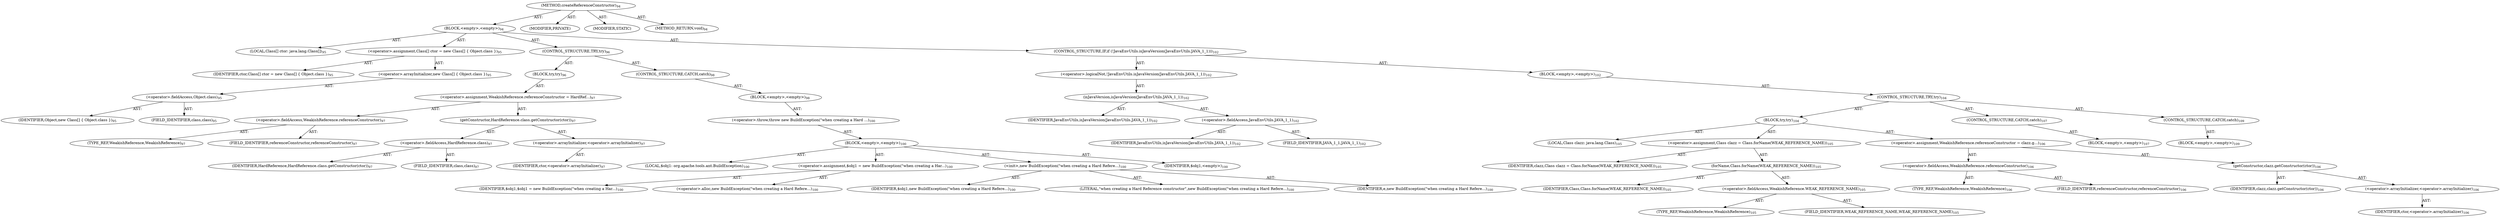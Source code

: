 digraph "createReferenceConstructor" {  
"111669149697" [label = <(METHOD,createReferenceConstructor)<SUB>94</SUB>> ]
"25769803781" [label = <(BLOCK,&lt;empty&gt;,&lt;empty&gt;)<SUB>94</SUB>> ]
"94489280513" [label = <(LOCAL,Class[] ctor: java.lang.Class[])<SUB>95</SUB>> ]
"30064771084" [label = <(&lt;operator&gt;.assignment,Class[] ctor = new Class[] { Object.class })<SUB>95</SUB>> ]
"68719476742" [label = <(IDENTIFIER,ctor,Class[] ctor = new Class[] { Object.class })<SUB>95</SUB>> ]
"30064771085" [label = <(&lt;operator&gt;.arrayInitializer,new Class[] { Object.class })<SUB>95</SUB>> ]
"30064771086" [label = <(&lt;operator&gt;.fieldAccess,Object.class)<SUB>95</SUB>> ]
"68719476743" [label = <(IDENTIFIER,Object,new Class[] { Object.class })<SUB>95</SUB>> ]
"55834574850" [label = <(FIELD_IDENTIFIER,class,class)<SUB>95</SUB>> ]
"47244640259" [label = <(CONTROL_STRUCTURE,TRY,try)<SUB>96</SUB>> ]
"25769803782" [label = <(BLOCK,try,try)<SUB>96</SUB>> ]
"30064771087" [label = <(&lt;operator&gt;.assignment,WeakishReference.referenceConstructor = HardRef...)<SUB>97</SUB>> ]
"30064771088" [label = <(&lt;operator&gt;.fieldAccess,WeakishReference.referenceConstructor)<SUB>97</SUB>> ]
"180388626435" [label = <(TYPE_REF,WeakishReference,WeakishReference)<SUB>97</SUB>> ]
"55834574851" [label = <(FIELD_IDENTIFIER,referenceConstructor,referenceConstructor)<SUB>97</SUB>> ]
"30064771089" [label = <(getConstructor,HardReference.class.getConstructor(ctor))<SUB>97</SUB>> ]
"30064771090" [label = <(&lt;operator&gt;.fieldAccess,HardReference.class)<SUB>97</SUB>> ]
"68719476744" [label = <(IDENTIFIER,HardReference,HardReference.class.getConstructor(ctor))<SUB>97</SUB>> ]
"55834574852" [label = <(FIELD_IDENTIFIER,class,class)<SUB>97</SUB>> ]
"30064771091" [label = <(&lt;operator&gt;.arrayInitializer,&lt;operator&gt;.arrayInitializer)<SUB>97</SUB>> ]
"68719476745" [label = <(IDENTIFIER,ctor,&lt;operator&gt;.arrayInitializer)<SUB>97</SUB>> ]
"47244640260" [label = <(CONTROL_STRUCTURE,CATCH,catch)<SUB>98</SUB>> ]
"25769803783" [label = <(BLOCK,&lt;empty&gt;,&lt;empty&gt;)<SUB>98</SUB>> ]
"30064771092" [label = <(&lt;operator&gt;.throw,throw new BuildException(&quot;when creating a Hard ...)<SUB>100</SUB>> ]
"25769803784" [label = <(BLOCK,&lt;empty&gt;,&lt;empty&gt;)<SUB>100</SUB>> ]
"94489280514" [label = <(LOCAL,$obj1: org.apache.tools.ant.BuildException)<SUB>100</SUB>> ]
"30064771093" [label = <(&lt;operator&gt;.assignment,$obj1 = new BuildException(&quot;when creating a Har...)<SUB>100</SUB>> ]
"68719476746" [label = <(IDENTIFIER,$obj1,$obj1 = new BuildException(&quot;when creating a Har...)<SUB>100</SUB>> ]
"30064771094" [label = <(&lt;operator&gt;.alloc,new BuildException(&quot;when creating a Hard Refere...)<SUB>100</SUB>> ]
"30064771095" [label = <(&lt;init&gt;,new BuildException(&quot;when creating a Hard Refere...)<SUB>100</SUB>> ]
"68719476747" [label = <(IDENTIFIER,$obj1,new BuildException(&quot;when creating a Hard Refere...)<SUB>100</SUB>> ]
"90194313218" [label = <(LITERAL,&quot;when creating a Hard Reference constructor&quot;,new BuildException(&quot;when creating a Hard Refere...)<SUB>100</SUB>> ]
"68719476748" [label = <(IDENTIFIER,e,new BuildException(&quot;when creating a Hard Refere...)<SUB>100</SUB>> ]
"68719476749" [label = <(IDENTIFIER,$obj1,&lt;empty&gt;)<SUB>100</SUB>> ]
"47244640261" [label = <(CONTROL_STRUCTURE,IF,if (!JavaEnvUtils.isJavaVersion(JavaEnvUtils.JAVA_1_1)))<SUB>102</SUB>> ]
"30064771096" [label = <(&lt;operator&gt;.logicalNot,!JavaEnvUtils.isJavaVersion(JavaEnvUtils.JAVA_1_1))<SUB>102</SUB>> ]
"30064771097" [label = <(isJavaVersion,isJavaVersion(JavaEnvUtils.JAVA_1_1))<SUB>102</SUB>> ]
"68719476750" [label = <(IDENTIFIER,JavaEnvUtils,isJavaVersion(JavaEnvUtils.JAVA_1_1))<SUB>102</SUB>> ]
"30064771098" [label = <(&lt;operator&gt;.fieldAccess,JavaEnvUtils.JAVA_1_1)<SUB>102</SUB>> ]
"68719476751" [label = <(IDENTIFIER,JavaEnvUtils,isJavaVersion(JavaEnvUtils.JAVA_1_1))<SUB>102</SUB>> ]
"55834574853" [label = <(FIELD_IDENTIFIER,JAVA_1_1,JAVA_1_1)<SUB>102</SUB>> ]
"25769803785" [label = <(BLOCK,&lt;empty&gt;,&lt;empty&gt;)<SUB>102</SUB>> ]
"47244640262" [label = <(CONTROL_STRUCTURE,TRY,try)<SUB>104</SUB>> ]
"25769803786" [label = <(BLOCK,try,try)<SUB>104</SUB>> ]
"94489280515" [label = <(LOCAL,Class clazz: java.lang.Class)<SUB>105</SUB>> ]
"30064771099" [label = <(&lt;operator&gt;.assignment,Class clazz = Class.forName(WEAK_REFERENCE_NAME))<SUB>105</SUB>> ]
"68719476752" [label = <(IDENTIFIER,clazz,Class clazz = Class.forName(WEAK_REFERENCE_NAME))<SUB>105</SUB>> ]
"30064771100" [label = <(forName,Class.forName(WEAK_REFERENCE_NAME))<SUB>105</SUB>> ]
"68719476753" [label = <(IDENTIFIER,Class,Class.forName(WEAK_REFERENCE_NAME))<SUB>105</SUB>> ]
"30064771101" [label = <(&lt;operator&gt;.fieldAccess,WeakishReference.WEAK_REFERENCE_NAME)<SUB>105</SUB>> ]
"180388626436" [label = <(TYPE_REF,WeakishReference,WeakishReference)<SUB>105</SUB>> ]
"55834574854" [label = <(FIELD_IDENTIFIER,WEAK_REFERENCE_NAME,WEAK_REFERENCE_NAME)<SUB>105</SUB>> ]
"30064771102" [label = <(&lt;operator&gt;.assignment,WeakishReference.referenceConstructor = clazz.g...)<SUB>106</SUB>> ]
"30064771103" [label = <(&lt;operator&gt;.fieldAccess,WeakishReference.referenceConstructor)<SUB>106</SUB>> ]
"180388626437" [label = <(TYPE_REF,WeakishReference,WeakishReference)<SUB>106</SUB>> ]
"55834574855" [label = <(FIELD_IDENTIFIER,referenceConstructor,referenceConstructor)<SUB>106</SUB>> ]
"30064771104" [label = <(getConstructor,clazz.getConstructor(ctor))<SUB>106</SUB>> ]
"68719476754" [label = <(IDENTIFIER,clazz,clazz.getConstructor(ctor))<SUB>106</SUB>> ]
"30064771105" [label = <(&lt;operator&gt;.arrayInitializer,&lt;operator&gt;.arrayInitializer)<SUB>106</SUB>> ]
"68719476755" [label = <(IDENTIFIER,ctor,&lt;operator&gt;.arrayInitializer)<SUB>106</SUB>> ]
"47244640263" [label = <(CONTROL_STRUCTURE,CATCH,catch)<SUB>107</SUB>> ]
"25769803787" [label = <(BLOCK,&lt;empty&gt;,&lt;empty&gt;)<SUB>107</SUB>> ]
"47244640264" [label = <(CONTROL_STRUCTURE,CATCH,catch)<SUB>109</SUB>> ]
"25769803788" [label = <(BLOCK,&lt;empty&gt;,&lt;empty&gt;)<SUB>109</SUB>> ]
"133143986182" [label = <(MODIFIER,PRIVATE)> ]
"133143986183" [label = <(MODIFIER,STATIC)> ]
"128849018881" [label = <(METHOD_RETURN,void)<SUB>94</SUB>> ]
  "111669149697" -> "25769803781"  [ label = "AST: "] 
  "111669149697" -> "133143986182"  [ label = "AST: "] 
  "111669149697" -> "133143986183"  [ label = "AST: "] 
  "111669149697" -> "128849018881"  [ label = "AST: "] 
  "25769803781" -> "94489280513"  [ label = "AST: "] 
  "25769803781" -> "30064771084"  [ label = "AST: "] 
  "25769803781" -> "47244640259"  [ label = "AST: "] 
  "25769803781" -> "47244640261"  [ label = "AST: "] 
  "30064771084" -> "68719476742"  [ label = "AST: "] 
  "30064771084" -> "30064771085"  [ label = "AST: "] 
  "30064771085" -> "30064771086"  [ label = "AST: "] 
  "30064771086" -> "68719476743"  [ label = "AST: "] 
  "30064771086" -> "55834574850"  [ label = "AST: "] 
  "47244640259" -> "25769803782"  [ label = "AST: "] 
  "47244640259" -> "47244640260"  [ label = "AST: "] 
  "25769803782" -> "30064771087"  [ label = "AST: "] 
  "30064771087" -> "30064771088"  [ label = "AST: "] 
  "30064771087" -> "30064771089"  [ label = "AST: "] 
  "30064771088" -> "180388626435"  [ label = "AST: "] 
  "30064771088" -> "55834574851"  [ label = "AST: "] 
  "30064771089" -> "30064771090"  [ label = "AST: "] 
  "30064771089" -> "30064771091"  [ label = "AST: "] 
  "30064771090" -> "68719476744"  [ label = "AST: "] 
  "30064771090" -> "55834574852"  [ label = "AST: "] 
  "30064771091" -> "68719476745"  [ label = "AST: "] 
  "47244640260" -> "25769803783"  [ label = "AST: "] 
  "25769803783" -> "30064771092"  [ label = "AST: "] 
  "30064771092" -> "25769803784"  [ label = "AST: "] 
  "25769803784" -> "94489280514"  [ label = "AST: "] 
  "25769803784" -> "30064771093"  [ label = "AST: "] 
  "25769803784" -> "30064771095"  [ label = "AST: "] 
  "25769803784" -> "68719476749"  [ label = "AST: "] 
  "30064771093" -> "68719476746"  [ label = "AST: "] 
  "30064771093" -> "30064771094"  [ label = "AST: "] 
  "30064771095" -> "68719476747"  [ label = "AST: "] 
  "30064771095" -> "90194313218"  [ label = "AST: "] 
  "30064771095" -> "68719476748"  [ label = "AST: "] 
  "47244640261" -> "30064771096"  [ label = "AST: "] 
  "47244640261" -> "25769803785"  [ label = "AST: "] 
  "30064771096" -> "30064771097"  [ label = "AST: "] 
  "30064771097" -> "68719476750"  [ label = "AST: "] 
  "30064771097" -> "30064771098"  [ label = "AST: "] 
  "30064771098" -> "68719476751"  [ label = "AST: "] 
  "30064771098" -> "55834574853"  [ label = "AST: "] 
  "25769803785" -> "47244640262"  [ label = "AST: "] 
  "47244640262" -> "25769803786"  [ label = "AST: "] 
  "47244640262" -> "47244640263"  [ label = "AST: "] 
  "47244640262" -> "47244640264"  [ label = "AST: "] 
  "25769803786" -> "94489280515"  [ label = "AST: "] 
  "25769803786" -> "30064771099"  [ label = "AST: "] 
  "25769803786" -> "30064771102"  [ label = "AST: "] 
  "30064771099" -> "68719476752"  [ label = "AST: "] 
  "30064771099" -> "30064771100"  [ label = "AST: "] 
  "30064771100" -> "68719476753"  [ label = "AST: "] 
  "30064771100" -> "30064771101"  [ label = "AST: "] 
  "30064771101" -> "180388626436"  [ label = "AST: "] 
  "30064771101" -> "55834574854"  [ label = "AST: "] 
  "30064771102" -> "30064771103"  [ label = "AST: "] 
  "30064771102" -> "30064771104"  [ label = "AST: "] 
  "30064771103" -> "180388626437"  [ label = "AST: "] 
  "30064771103" -> "55834574855"  [ label = "AST: "] 
  "30064771104" -> "68719476754"  [ label = "AST: "] 
  "30064771104" -> "30064771105"  [ label = "AST: "] 
  "30064771105" -> "68719476755"  [ label = "AST: "] 
  "47244640263" -> "25769803787"  [ label = "AST: "] 
  "47244640264" -> "25769803788"  [ label = "AST: "] 
}
